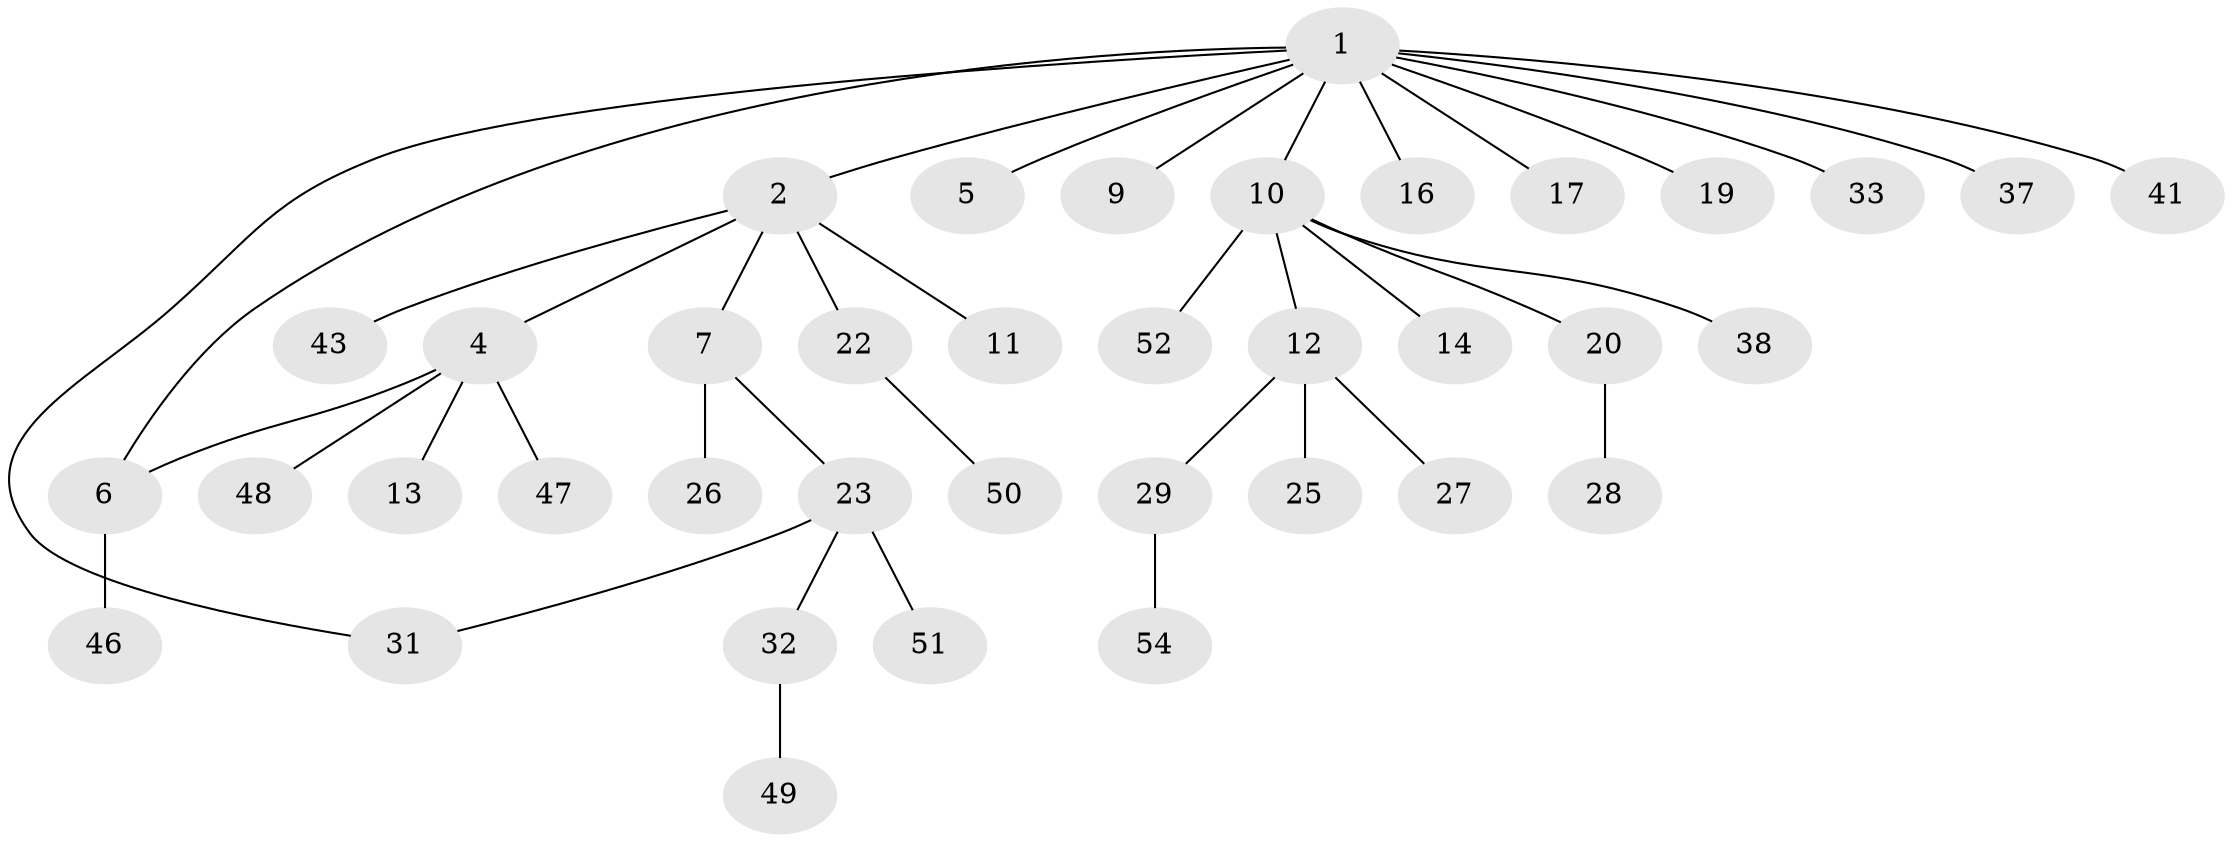 // original degree distribution, {12: 0.01818181818181818, 3: 0.10909090909090909, 5: 0.03636363636363636, 1: 0.5272727272727272, 2: 0.2545454545454545, 4: 0.03636363636363636, 7: 0.01818181818181818}
// Generated by graph-tools (version 1.1) at 2025/10/02/27/25 16:10:51]
// undirected, 38 vertices, 39 edges
graph export_dot {
graph [start="1"]
  node [color=gray90,style=filled];
  1 [super="+15"];
  2 [super="+3"];
  4 [super="+8"];
  5;
  6 [super="+30"];
  7 [super="+45"];
  9 [super="+34"];
  10 [super="+21"];
  11 [super="+39"];
  12 [super="+18"];
  13;
  14;
  16;
  17;
  19;
  20;
  22 [super="+24"];
  23 [super="+40"];
  25;
  26 [super="+42"];
  27;
  28 [super="+35"];
  29;
  31 [super="+36"];
  32 [super="+44"];
  33;
  37 [super="+53"];
  38;
  41 [super="+55"];
  43;
  46;
  47;
  48;
  49;
  50;
  51;
  52;
  54;
  1 -- 2;
  1 -- 5;
  1 -- 9;
  1 -- 10;
  1 -- 16;
  1 -- 17;
  1 -- 19;
  1 -- 31;
  1 -- 37;
  1 -- 41;
  1 -- 33;
  1 -- 6;
  2 -- 22;
  2 -- 4;
  2 -- 7;
  2 -- 11;
  2 -- 43;
  4 -- 6;
  4 -- 13;
  4 -- 48;
  4 -- 47;
  6 -- 46;
  7 -- 23;
  7 -- 26;
  10 -- 12;
  10 -- 14;
  10 -- 20;
  10 -- 38;
  10 -- 52;
  12 -- 25;
  12 -- 29;
  12 -- 27;
  20 -- 28;
  22 -- 50;
  23 -- 32;
  23 -- 51;
  23 -- 31;
  29 -- 54;
  32 -- 49;
}
